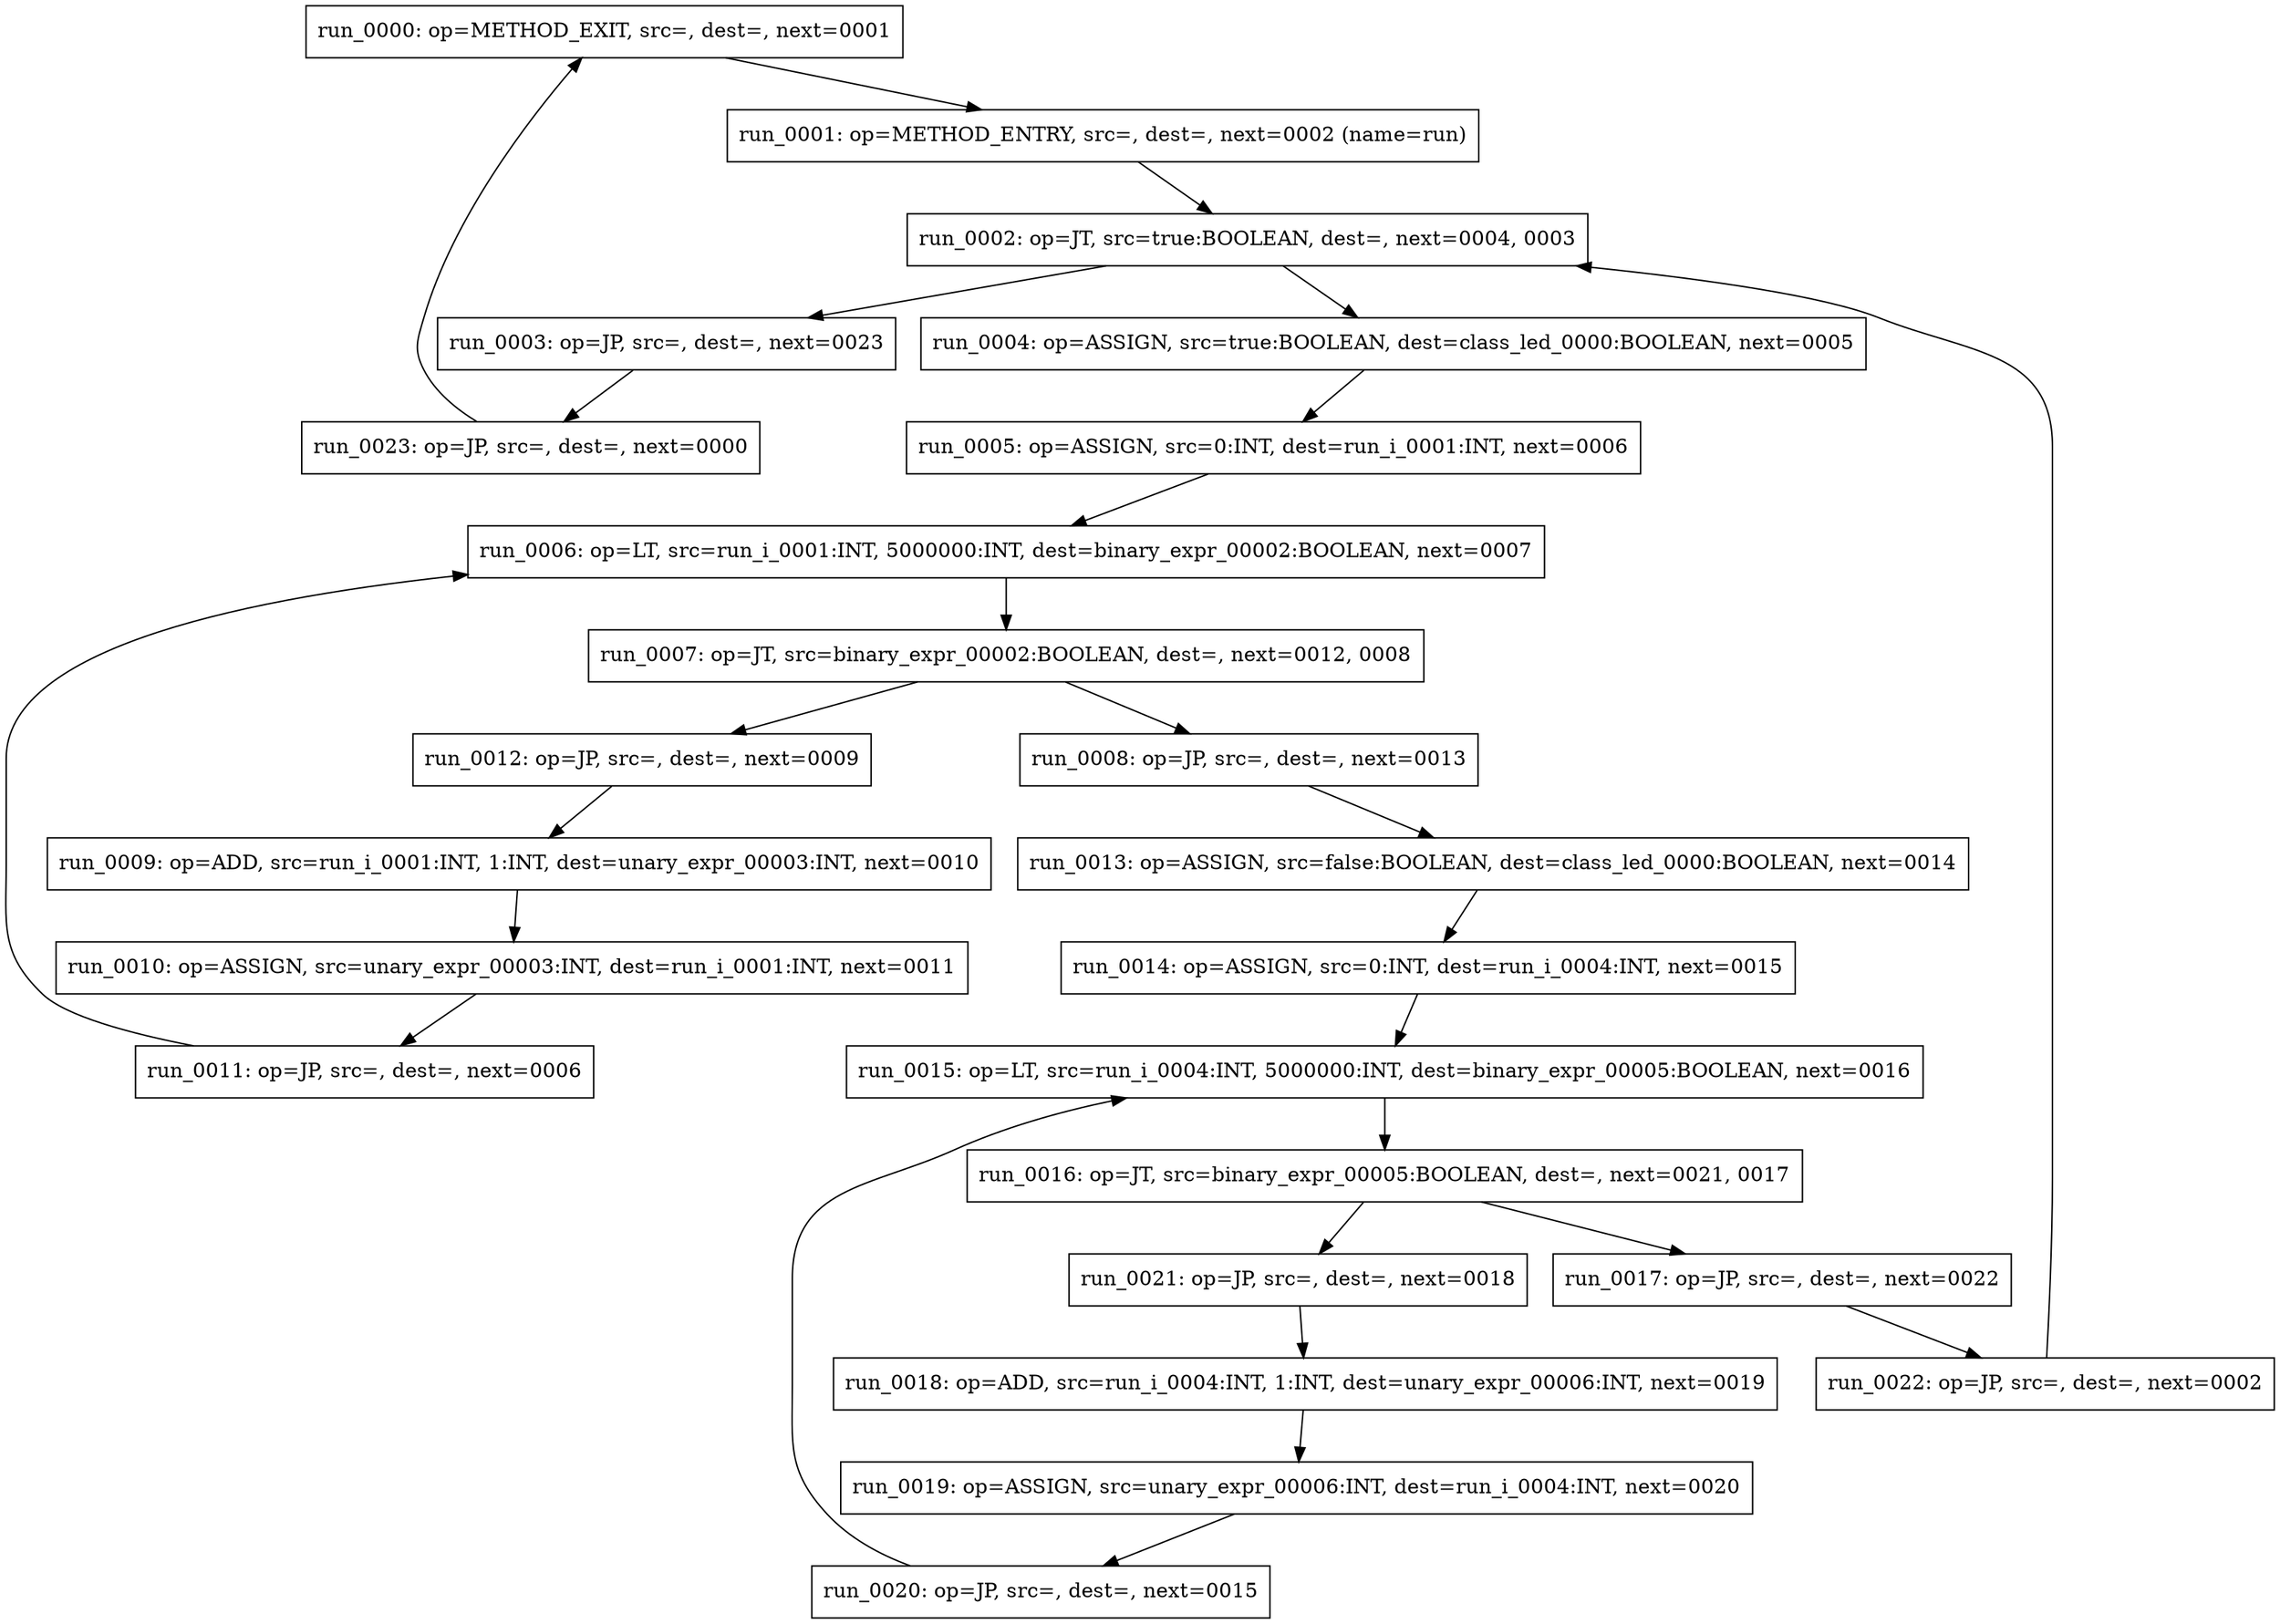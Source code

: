 digraph {
run_0 [shape = box, label = "run_0000: op=METHOD_EXIT, src=, dest=, next=0001"];
run_0 -> run_1;
run_1 [shape = box, label = "run_0001: op=METHOD_ENTRY, src=, dest=, next=0002 (name=run)"];
run_1 -> run_2;
run_2 [shape = box, label = "run_0002: op=JT, src=true:BOOLEAN, dest=, next=0004, 0003"];
run_2 -> run_4;
run_2 [shape = box, label = "run_0002: op=JT, src=true:BOOLEAN, dest=, next=0004, 0003"];
run_2 -> run_3;
run_3 [shape = box, label = "run_0003: op=JP, src=, dest=, next=0023"];
run_3 -> run_23;
run_4 [shape = box, label = "run_0004: op=ASSIGN, src=true:BOOLEAN, dest=class_led_0000:BOOLEAN, next=0005"];
run_4 -> run_5;
run_5 [shape = box, label = "run_0005: op=ASSIGN, src=0:INT, dest=run_i_0001:INT, next=0006"];
run_5 -> run_6;
run_6 [shape = box, label = "run_0006: op=LT, src=run_i_0001:INT, 5000000:INT, dest=binary_expr_00002:BOOLEAN, next=0007"];
run_6 -> run_7;
run_7 [shape = box, label = "run_0007: op=JT, src=binary_expr_00002:BOOLEAN, dest=, next=0012, 0008"];
run_7 -> run_12;
run_7 [shape = box, label = "run_0007: op=JT, src=binary_expr_00002:BOOLEAN, dest=, next=0012, 0008"];
run_7 -> run_8;
run_8 [shape = box, label = "run_0008: op=JP, src=, dest=, next=0013"];
run_8 -> run_13;
run_9 [shape = box, label = "run_0009: op=ADD, src=run_i_0001:INT, 1:INT, dest=unary_expr_00003:INT, next=0010"];
run_9 -> run_10;
run_10 [shape = box, label = "run_0010: op=ASSIGN, src=unary_expr_00003:INT, dest=run_i_0001:INT, next=0011"];
run_10 -> run_11;
run_11 [shape = box, label = "run_0011: op=JP, src=, dest=, next=0006"];
run_11 -> run_6;
run_12 [shape = box, label = "run_0012: op=JP, src=, dest=, next=0009"];
run_12 -> run_9;
run_13 [shape = box, label = "run_0013: op=ASSIGN, src=false:BOOLEAN, dest=class_led_0000:BOOLEAN, next=0014"];
run_13 -> run_14;
run_14 [shape = box, label = "run_0014: op=ASSIGN, src=0:INT, dest=run_i_0004:INT, next=0015"];
run_14 -> run_15;
run_15 [shape = box, label = "run_0015: op=LT, src=run_i_0004:INT, 5000000:INT, dest=binary_expr_00005:BOOLEAN, next=0016"];
run_15 -> run_16;
run_16 [shape = box, label = "run_0016: op=JT, src=binary_expr_00005:BOOLEAN, dest=, next=0021, 0017"];
run_16 -> run_21;
run_16 [shape = box, label = "run_0016: op=JT, src=binary_expr_00005:BOOLEAN, dest=, next=0021, 0017"];
run_16 -> run_17;
run_17 [shape = box, label = "run_0017: op=JP, src=, dest=, next=0022"];
run_17 -> run_22;
run_18 [shape = box, label = "run_0018: op=ADD, src=run_i_0004:INT, 1:INT, dest=unary_expr_00006:INT, next=0019"];
run_18 -> run_19;
run_19 [shape = box, label = "run_0019: op=ASSIGN, src=unary_expr_00006:INT, dest=run_i_0004:INT, next=0020"];
run_19 -> run_20;
run_20 [shape = box, label = "run_0020: op=JP, src=, dest=, next=0015"];
run_20 -> run_15;
run_21 [shape = box, label = "run_0021: op=JP, src=, dest=, next=0018"];
run_21 -> run_18;
run_22 [shape = box, label = "run_0022: op=JP, src=, dest=, next=0002"];
run_22 -> run_2;
run_23 [shape = box, label = "run_0023: op=JP, src=, dest=, next=0000"];
run_23 -> run_0;
}
